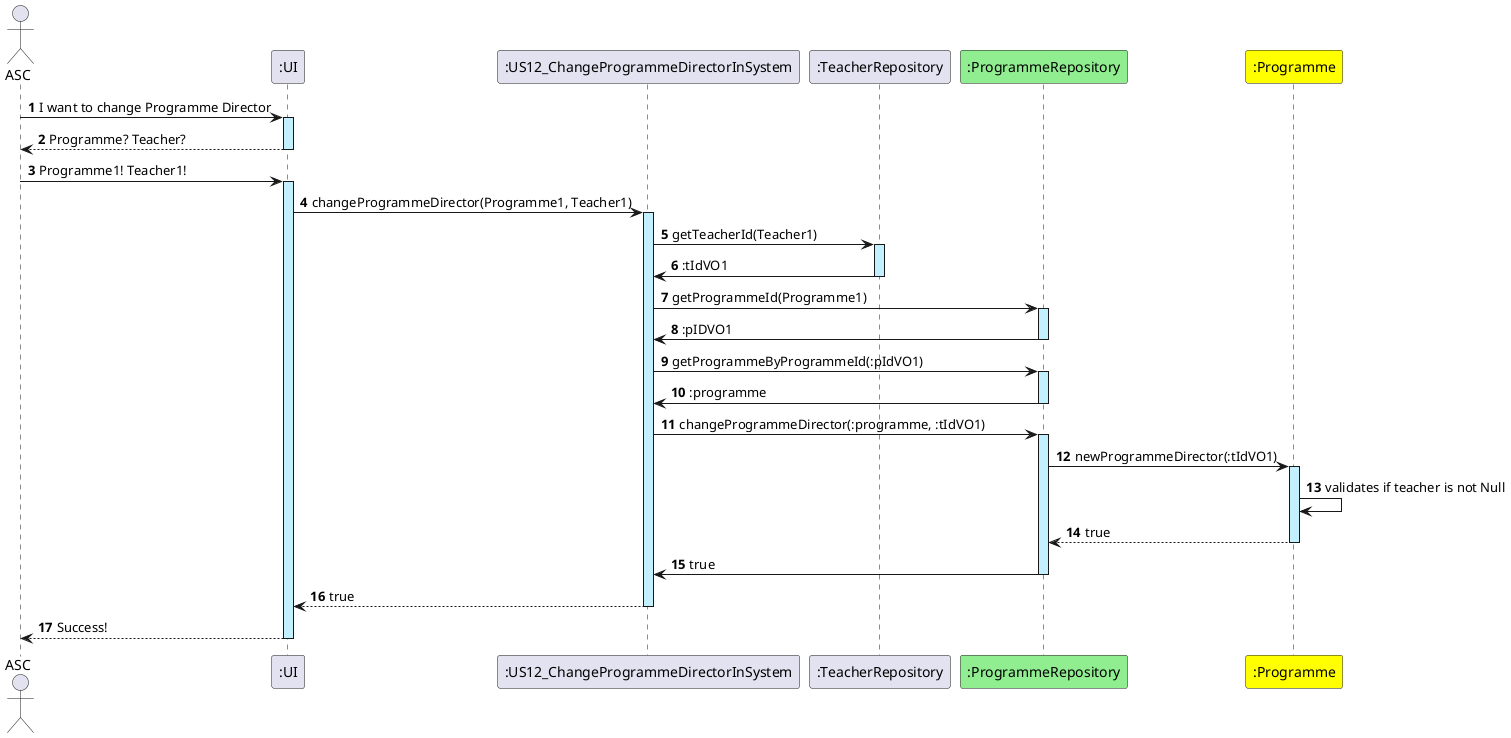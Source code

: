 @startuml
actor ASC
participant ":UI" as UI
participant ":US12_ChangeProgrammeDirectorInSystem" as US12
participant ":TeacherRepository" as TR
participant ":ProgrammeRepository" as PL #lightgreen
participant ":Programme" as PG #yellow
autonumber

ASC -> UI : I want to change Programme Director
activate UI #application
UI --> ASC : Programme? Teacher?
deactivate UI

ASC -> UI : Programme1! Teacher1!
activate UI #application
UI -> US12 : changeProgrammeDirector(Programme1, Teacher1)
activate US12 #application

US12 -> TR : getTeacherId(Teacher1)
activate TR #application
TR -> US12 : :tIdVO1
deactivate TR
US12 -> PL : getProgrammeId(Programme1)
activate PL #application
PL -> US12 : :pIDVO1
deactivate PL

US12 -> PL : getProgrammeByProgrammeId(:pIdVO1)
activate PL #application
PL -> US12 : :programme
deactivate PL
US12 -> PL :changeProgrammeDirector(:programme, :tIdVO1)
activate PL #application

PL -> PG : newProgrammeDirector(:tIdVO1)
activate PG #application
PG -> PG : validates if teacher is not Null

PG --> PL : true
deactivate PG
PL->US12 : true
deactivate PL
US12 --> UI : true
deactivate US12

UI --> ASC : Success!
deactivate UI
@enduml
